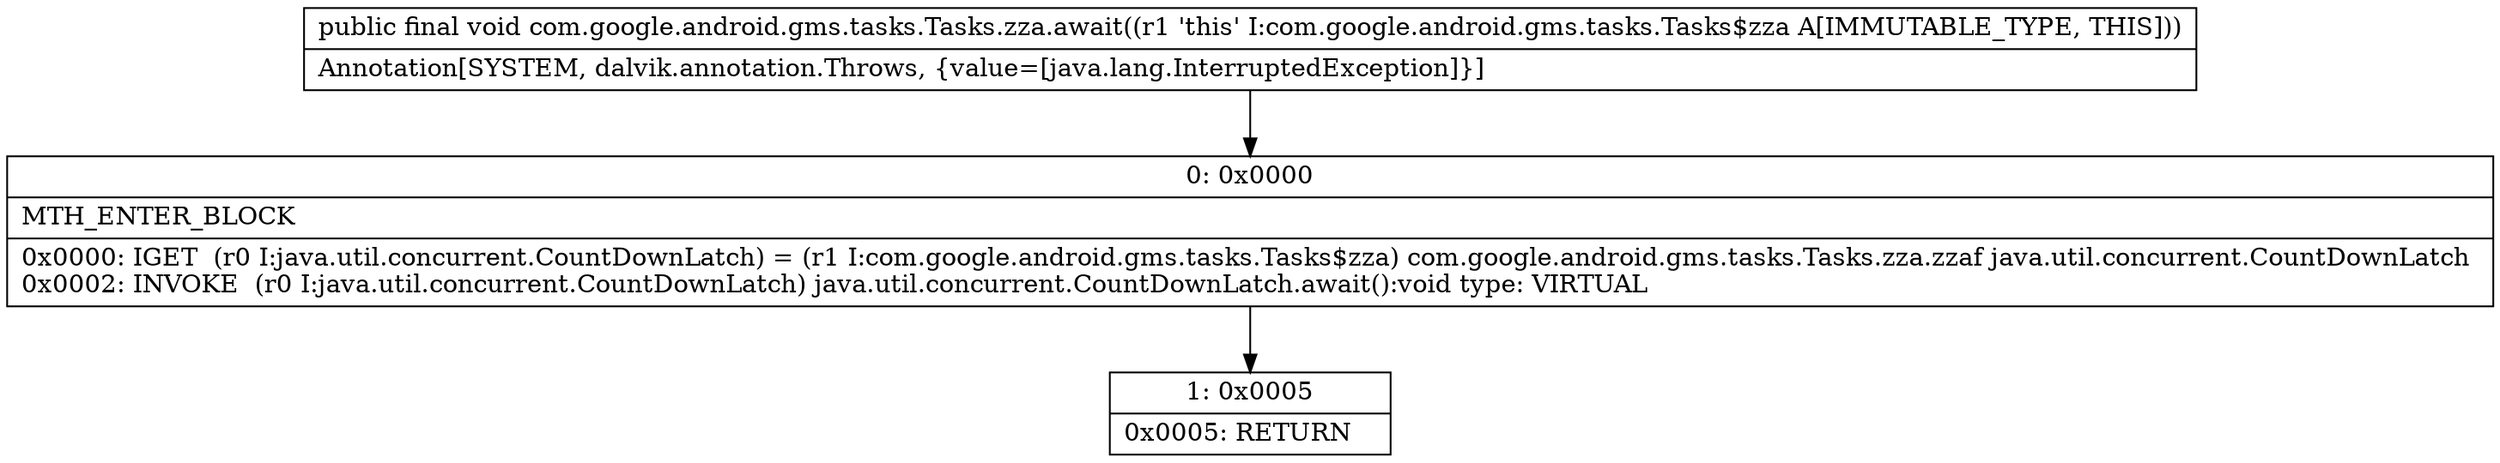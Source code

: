 digraph "CFG forcom.google.android.gms.tasks.Tasks.zza.await()V" {
Node_0 [shape=record,label="{0\:\ 0x0000|MTH_ENTER_BLOCK\l|0x0000: IGET  (r0 I:java.util.concurrent.CountDownLatch) = (r1 I:com.google.android.gms.tasks.Tasks$zza) com.google.android.gms.tasks.Tasks.zza.zzaf java.util.concurrent.CountDownLatch \l0x0002: INVOKE  (r0 I:java.util.concurrent.CountDownLatch) java.util.concurrent.CountDownLatch.await():void type: VIRTUAL \l}"];
Node_1 [shape=record,label="{1\:\ 0x0005|0x0005: RETURN   \l}"];
MethodNode[shape=record,label="{public final void com.google.android.gms.tasks.Tasks.zza.await((r1 'this' I:com.google.android.gms.tasks.Tasks$zza A[IMMUTABLE_TYPE, THIS]))  | Annotation[SYSTEM, dalvik.annotation.Throws, \{value=[java.lang.InterruptedException]\}]\l}"];
MethodNode -> Node_0;
Node_0 -> Node_1;
}

